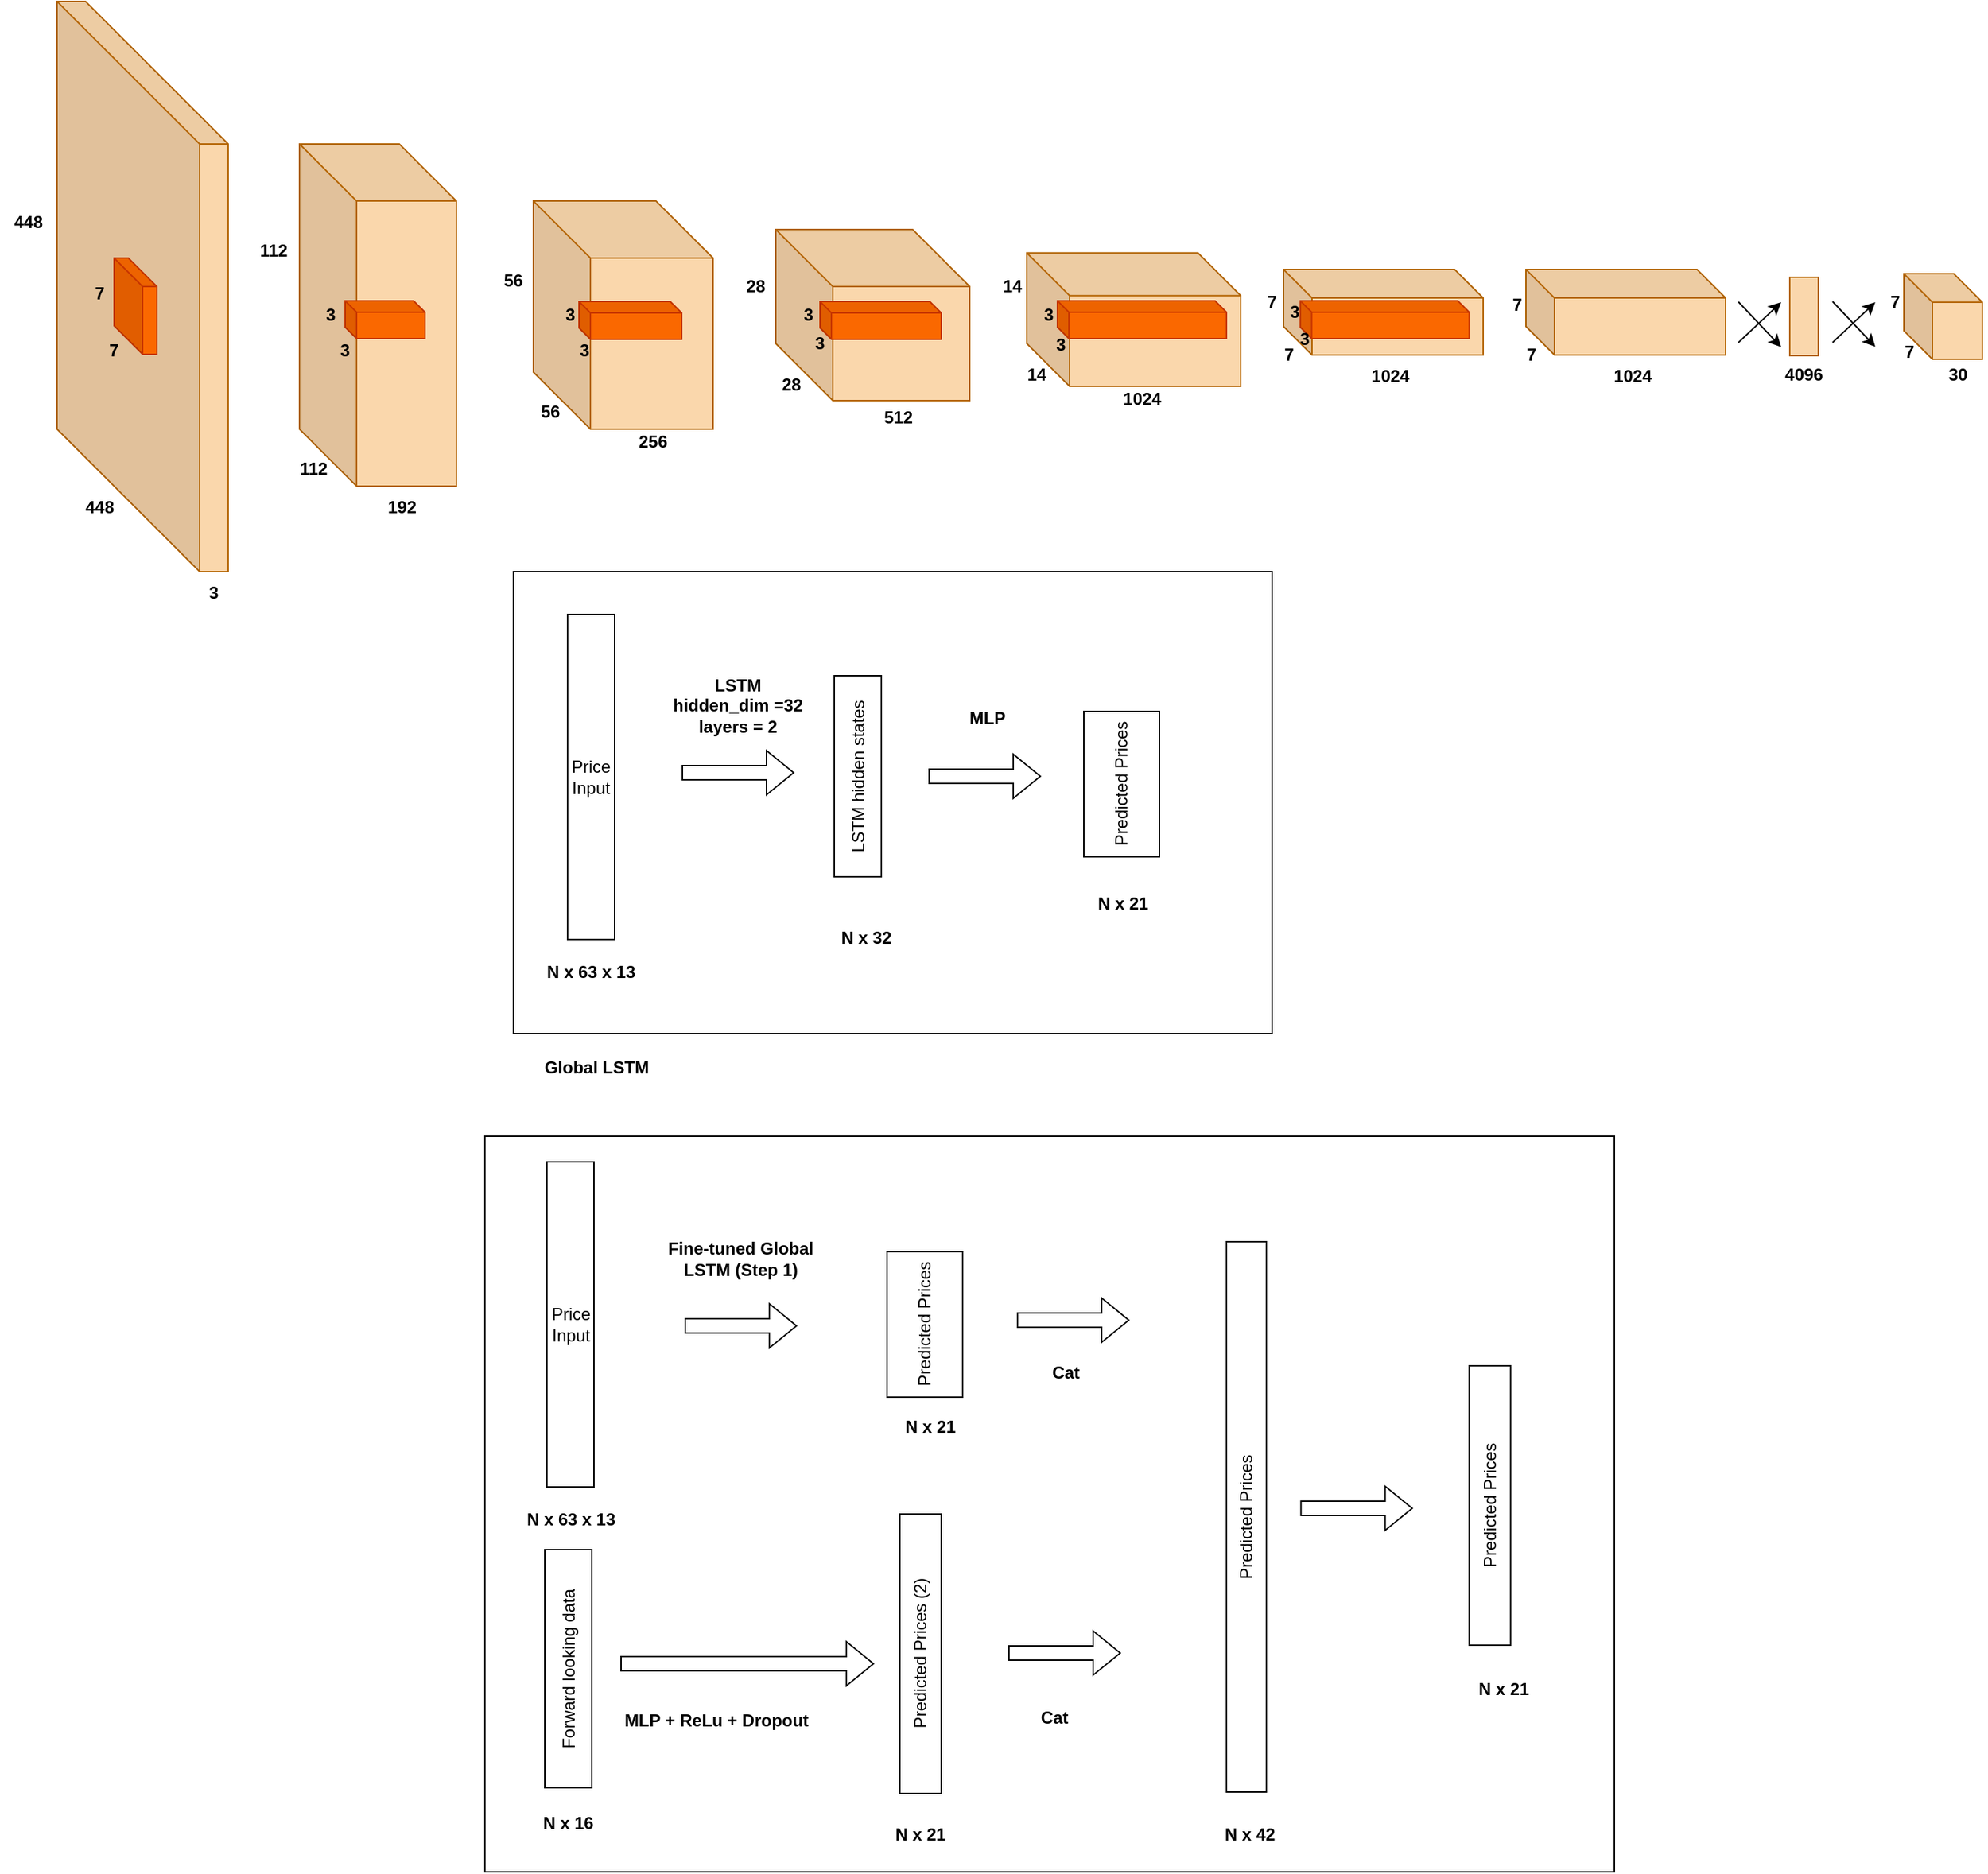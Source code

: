 <mxfile version="20.5.1" type="device"><diagram id="zFlVRU_5h1scILDpNqvU" name="Page-1"><mxGraphModel dx="1320" dy="804" grid="0" gridSize="10" guides="1" tooltips="1" connect="1" arrows="1" fold="1" page="1" pageScale="1" pageWidth="1654" pageHeight="1169" background="#FFFFFF" math="0" shadow="0"><root><mxCell id="0"/><mxCell id="1" parent="0"/><mxCell id="mGtpvh5EcWZ_MWPxrZqT-53" value="" style="rounded=0;whiteSpace=wrap;html=1;labelBackgroundColor=#00FFFF;" vertex="1" parent="1"><mxGeometry x="360" y="1056" width="792" height="516" as="geometry"/></mxCell><mxCell id="mGtpvh5EcWZ_MWPxrZqT-16" value="" style="rounded=0;whiteSpace=wrap;html=1;labelBackgroundColor=#00FFFF;" vertex="1" parent="1"><mxGeometry x="380" y="660" width="532" height="324" as="geometry"/></mxCell><mxCell id="fAfMOuDEGAaXCi6AJNAk-10" value="" style="shape=cube;whiteSpace=wrap;html=1;boundedLbl=1;backgroundOutline=1;darkOpacity=0.05;darkOpacity2=0.1;size=100;perimeterSpacing=0;strokeColor=#b46504;fillColor=#fad7ac;" parent="1" vertex="1"><mxGeometry x="60" y="260" width="120" height="400" as="geometry"/></mxCell><mxCell id="fAfMOuDEGAaXCi6AJNAk-14" value="3" style="text;html=1;strokeColor=none;fillColor=none;align=center;verticalAlign=middle;whiteSpace=wrap;rounded=0;fontStyle=1" parent="1" vertex="1"><mxGeometry x="150" y="660" width="40" height="30" as="geometry"/></mxCell><mxCell id="fAfMOuDEGAaXCi6AJNAk-15" value="448" style="text;html=1;strokeColor=none;fillColor=none;align=center;verticalAlign=middle;whiteSpace=wrap;rounded=0;fontStyle=1" parent="1" vertex="1"><mxGeometry x="70" y="600" width="40" height="30" as="geometry"/></mxCell><mxCell id="fAfMOuDEGAaXCi6AJNAk-16" value="448" style="text;html=1;strokeColor=none;fillColor=none;align=center;verticalAlign=middle;whiteSpace=wrap;rounded=0;fontStyle=1" parent="1" vertex="1"><mxGeometry x="20" y="400" width="40" height="30" as="geometry"/></mxCell><mxCell id="fAfMOuDEGAaXCi6AJNAk-18" value="7" style="text;html=1;strokeColor=none;fillColor=none;align=center;verticalAlign=middle;whiteSpace=wrap;rounded=0;fontStyle=1" parent="1" vertex="1"><mxGeometry x="80" y="490" width="40" height="30" as="geometry"/></mxCell><mxCell id="fAfMOuDEGAaXCi6AJNAk-19" value="7" style="text;html=1;strokeColor=none;fillColor=none;align=center;verticalAlign=middle;whiteSpace=wrap;rounded=0;fontStyle=1" parent="1" vertex="1"><mxGeometry x="70" y="450" width="40" height="30" as="geometry"/></mxCell><mxCell id="fAfMOuDEGAaXCi6AJNAk-21" value="" style="shape=cube;whiteSpace=wrap;html=1;boundedLbl=1;backgroundOutline=1;darkOpacity=0.05;darkOpacity2=0.1;strokeColor=#b46504;fillColor=#fad7ac;size=40;" parent="1" vertex="1"><mxGeometry x="230" y="360" width="110" height="240" as="geometry"/></mxCell><mxCell id="fAfMOuDEGAaXCi6AJNAk-23" value="" style="shape=cube;whiteSpace=wrap;html=1;boundedLbl=1;backgroundOutline=1;darkOpacity=0.05;darkOpacity2=0.1;strokeColor=#C73500;fillColor=#fa6800;fontColor=#000000;size=8;" parent="1" vertex="1"><mxGeometry x="262" y="470" width="56" height="26.5" as="geometry"/></mxCell><mxCell id="fAfMOuDEGAaXCi6AJNAk-24" value="3" style="text;html=1;strokeColor=none;fillColor=none;align=center;verticalAlign=middle;whiteSpace=wrap;rounded=0;fontStyle=1" parent="1" vertex="1"><mxGeometry x="242" y="489.5" width="40" height="30" as="geometry"/></mxCell><mxCell id="fAfMOuDEGAaXCi6AJNAk-25" value="3" style="text;html=1;strokeColor=none;fillColor=none;align=center;verticalAlign=middle;whiteSpace=wrap;rounded=0;fontStyle=1" parent="1" vertex="1"><mxGeometry x="232" y="464.5" width="40" height="30" as="geometry"/></mxCell><mxCell id="fAfMOuDEGAaXCi6AJNAk-26" value="112" style="text;html=1;strokeColor=none;fillColor=none;align=center;verticalAlign=middle;whiteSpace=wrap;rounded=0;fontStyle=1" parent="1" vertex="1"><mxGeometry x="192" y="420" width="40" height="30" as="geometry"/></mxCell><mxCell id="fAfMOuDEGAaXCi6AJNAk-27" value="112" style="text;html=1;strokeColor=none;fillColor=none;align=center;verticalAlign=middle;whiteSpace=wrap;rounded=0;fontStyle=1" parent="1" vertex="1"><mxGeometry x="220" y="573" width="40" height="30" as="geometry"/></mxCell><mxCell id="fAfMOuDEGAaXCi6AJNAk-28" value="192" style="text;html=1;strokeColor=none;fillColor=none;align=center;verticalAlign=middle;whiteSpace=wrap;rounded=0;fontStyle=1" parent="1" vertex="1"><mxGeometry x="282" y="600" width="40" height="30" as="geometry"/></mxCell><mxCell id="fAfMOuDEGAaXCi6AJNAk-29" value="" style="shape=cube;whiteSpace=wrap;html=1;boundedLbl=1;backgroundOutline=1;darkOpacity=0.05;darkOpacity2=0.1;strokeColor=#b46504;fillColor=#fad7ac;size=40;" parent="1" vertex="1"><mxGeometry x="394" y="400" width="126" height="160" as="geometry"/></mxCell><mxCell id="fAfMOuDEGAaXCi6AJNAk-31" value="" style="shape=cube;whiteSpace=wrap;html=1;boundedLbl=1;backgroundOutline=1;darkOpacity=0.05;darkOpacity2=0.1;strokeColor=#C73500;fillColor=#fa6800;fontColor=#000000;" parent="1" vertex="1"><mxGeometry x="100" y="440" width="30" height="67.5" as="geometry"/></mxCell><mxCell id="fAfMOuDEGAaXCi6AJNAk-33" value="56" style="text;html=1;strokeColor=none;fillColor=none;align=center;verticalAlign=middle;whiteSpace=wrap;rounded=0;fontStyle=1" parent="1" vertex="1"><mxGeometry x="360" y="440.5" width="40" height="30" as="geometry"/></mxCell><mxCell id="fAfMOuDEGAaXCi6AJNAk-34" value="56" style="text;html=1;strokeColor=none;fillColor=none;align=center;verticalAlign=middle;whiteSpace=wrap;rounded=0;fontStyle=1" parent="1" vertex="1"><mxGeometry x="386" y="540" width="40" height="15" as="geometry"/></mxCell><mxCell id="fAfMOuDEGAaXCi6AJNAk-35" value="" style="shape=cube;whiteSpace=wrap;html=1;boundedLbl=1;backgroundOutline=1;darkOpacity=0.05;darkOpacity2=0.1;strokeColor=#C73500;fillColor=#fa6800;fontColor=#000000;size=8;" parent="1" vertex="1"><mxGeometry x="426" y="470.5" width="72" height="26.5" as="geometry"/></mxCell><mxCell id="fAfMOuDEGAaXCi6AJNAk-36" value="3" style="text;html=1;strokeColor=none;fillColor=none;align=center;verticalAlign=middle;whiteSpace=wrap;rounded=0;fontStyle=1" parent="1" vertex="1"><mxGeometry x="410" y="490" width="40" height="30" as="geometry"/></mxCell><mxCell id="fAfMOuDEGAaXCi6AJNAk-37" value="3" style="text;html=1;strokeColor=none;fillColor=none;align=center;verticalAlign=middle;whiteSpace=wrap;rounded=0;fontStyle=1" parent="1" vertex="1"><mxGeometry x="400" y="465" width="40" height="30" as="geometry"/></mxCell><mxCell id="fAfMOuDEGAaXCi6AJNAk-38" value="" style="shape=cube;whiteSpace=wrap;html=1;boundedLbl=1;backgroundOutline=1;darkOpacity=0.05;darkOpacity2=0.1;strokeColor=#b46504;fillColor=#fad7ac;size=40;" parent="1" vertex="1"><mxGeometry x="564" y="420" width="136" height="120" as="geometry"/></mxCell><mxCell id="fAfMOuDEGAaXCi6AJNAk-39" value="256" style="text;html=1;strokeColor=none;fillColor=none;align=center;verticalAlign=middle;whiteSpace=wrap;rounded=0;fontStyle=1" parent="1" vertex="1"><mxGeometry x="458" y="554" width="40" height="30" as="geometry"/></mxCell><mxCell id="fAfMOuDEGAaXCi6AJNAk-40" value="512" style="text;html=1;strokeColor=none;fillColor=none;align=center;verticalAlign=middle;whiteSpace=wrap;rounded=0;fontStyle=1" parent="1" vertex="1"><mxGeometry x="630" y="536.5" width="40" height="30" as="geometry"/></mxCell><mxCell id="fAfMOuDEGAaXCi6AJNAk-41" value="" style="shape=cube;whiteSpace=wrap;html=1;boundedLbl=1;backgroundOutline=1;darkOpacity=0.05;darkOpacity2=0.1;strokeColor=#C73500;fillColor=#fa6800;fontColor=#000000;size=8;" parent="1" vertex="1"><mxGeometry x="595" y="470.5" width="85" height="26.5" as="geometry"/></mxCell><mxCell id="fAfMOuDEGAaXCi6AJNAk-42" value="3" style="text;html=1;strokeColor=none;fillColor=none;align=center;verticalAlign=middle;whiteSpace=wrap;rounded=0;fontStyle=1" parent="1" vertex="1"><mxGeometry x="575" y="485" width="40" height="30" as="geometry"/></mxCell><mxCell id="fAfMOuDEGAaXCi6AJNAk-43" value="3" style="text;html=1;strokeColor=none;fillColor=none;align=center;verticalAlign=middle;whiteSpace=wrap;rounded=0;fontStyle=1" parent="1" vertex="1"><mxGeometry x="567" y="465" width="40" height="30" as="geometry"/></mxCell><mxCell id="fAfMOuDEGAaXCi6AJNAk-47" value="28" style="text;html=1;strokeColor=none;fillColor=none;align=center;verticalAlign=middle;whiteSpace=wrap;rounded=0;fontStyle=1" parent="1" vertex="1"><mxGeometry x="530" y="445" width="40" height="30" as="geometry"/></mxCell><mxCell id="fAfMOuDEGAaXCi6AJNAk-49" value="28" style="text;html=1;strokeColor=none;fillColor=none;align=center;verticalAlign=middle;whiteSpace=wrap;rounded=0;fontStyle=1" parent="1" vertex="1"><mxGeometry x="555" y="514" width="40" height="30" as="geometry"/></mxCell><mxCell id="fAfMOuDEGAaXCi6AJNAk-51" value="" style="shape=cube;whiteSpace=wrap;html=1;boundedLbl=1;backgroundOutline=1;darkOpacity=0.05;darkOpacity2=0.1;strokeColor=#b46504;fillColor=#fad7ac;size=30;" parent="1" vertex="1"><mxGeometry x="740" y="436.38" width="150" height="93.62" as="geometry"/></mxCell><mxCell id="fAfMOuDEGAaXCi6AJNAk-52" value="1024" style="text;html=1;strokeColor=none;fillColor=none;align=center;verticalAlign=middle;whiteSpace=wrap;rounded=0;fontStyle=1" parent="1" vertex="1"><mxGeometry x="800.75" y="524" width="40" height="30" as="geometry"/></mxCell><mxCell id="fAfMOuDEGAaXCi6AJNAk-53" value="14" style="text;html=1;strokeColor=none;fillColor=none;align=center;verticalAlign=middle;whiteSpace=wrap;rounded=0;fontStyle=1" parent="1" vertex="1"><mxGeometry x="710" y="445" width="40" height="30" as="geometry"/></mxCell><mxCell id="fAfMOuDEGAaXCi6AJNAk-54" value="14" style="text;html=1;strokeColor=none;fillColor=none;align=center;verticalAlign=middle;whiteSpace=wrap;rounded=0;fontStyle=1" parent="1" vertex="1"><mxGeometry x="727" y="506.5" width="40" height="30" as="geometry"/></mxCell><mxCell id="fAfMOuDEGAaXCi6AJNAk-55" value="" style="shape=cube;whiteSpace=wrap;html=1;boundedLbl=1;backgroundOutline=1;darkOpacity=0.05;darkOpacity2=0.1;strokeColor=#C73500;fillColor=#fa6800;fontColor=#000000;size=8;" parent="1" vertex="1"><mxGeometry x="761.5" y="470" width="118.5" height="26.5" as="geometry"/></mxCell><mxCell id="fAfMOuDEGAaXCi6AJNAk-56" value="3" style="text;html=1;strokeColor=none;fillColor=none;align=center;verticalAlign=middle;whiteSpace=wrap;rounded=0;fontStyle=1" parent="1" vertex="1"><mxGeometry x="744" y="486" width="40" height="30" as="geometry"/></mxCell><mxCell id="fAfMOuDEGAaXCi6AJNAk-57" value="3" style="text;html=1;strokeColor=none;fillColor=none;align=center;verticalAlign=middle;whiteSpace=wrap;rounded=0;fontStyle=1" parent="1" vertex="1"><mxGeometry x="740" y="465" width="31" height="30" as="geometry"/></mxCell><mxCell id="fAfMOuDEGAaXCi6AJNAk-59" value="" style="shape=cube;whiteSpace=wrap;html=1;boundedLbl=1;backgroundOutline=1;darkOpacity=0.05;darkOpacity2=0.1;strokeColor=#b46504;fillColor=#fad7ac;size=20;" parent="1" vertex="1"><mxGeometry x="920" y="448" width="140" height="60" as="geometry"/></mxCell><mxCell id="fAfMOuDEGAaXCi6AJNAk-60" value="" style="shape=cube;whiteSpace=wrap;html=1;boundedLbl=1;backgroundOutline=1;darkOpacity=0.05;darkOpacity2=0.1;strokeColor=#C73500;fillColor=#fa6800;fontColor=#000000;size=8;" parent="1" vertex="1"><mxGeometry x="931.75" y="470" width="118.5" height="26.5" as="geometry"/></mxCell><mxCell id="fAfMOuDEGAaXCi6AJNAk-61" value="7" style="text;html=1;strokeColor=none;fillColor=none;align=center;verticalAlign=middle;whiteSpace=wrap;rounded=0;fontStyle=1" parent="1" vertex="1"><mxGeometry x="891.75" y="456" width="40" height="30" as="geometry"/></mxCell><mxCell id="fAfMOuDEGAaXCi6AJNAk-63" value="7" style="text;html=1;strokeColor=none;fillColor=none;align=center;verticalAlign=middle;whiteSpace=wrap;rounded=0;fontStyle=1" parent="1" vertex="1"><mxGeometry x="904" y="492.5" width="40" height="30" as="geometry"/></mxCell><mxCell id="fAfMOuDEGAaXCi6AJNAk-64" value="3" style="text;html=1;strokeColor=none;fillColor=none;align=center;verticalAlign=middle;whiteSpace=wrap;rounded=0;fontStyle=1" parent="1" vertex="1"><mxGeometry x="915" y="464.5" width="26" height="26.5" as="geometry"/></mxCell><mxCell id="fAfMOuDEGAaXCi6AJNAk-65" value="3" style="text;html=1;strokeColor=none;fillColor=none;align=center;verticalAlign=middle;whiteSpace=wrap;rounded=0;fontStyle=1" parent="1" vertex="1"><mxGeometry x="915" y="482" width="40" height="30" as="geometry"/></mxCell><mxCell id="fAfMOuDEGAaXCi6AJNAk-66" value="1024" style="text;html=1;strokeColor=none;fillColor=none;align=center;verticalAlign=middle;whiteSpace=wrap;rounded=0;fontStyle=1" parent="1" vertex="1"><mxGeometry x="975" y="508" width="40" height="30" as="geometry"/></mxCell><mxCell id="fAfMOuDEGAaXCi6AJNAk-79" value="" style="shape=cube;whiteSpace=wrap;html=1;boundedLbl=1;backgroundOutline=1;darkOpacity=0.05;darkOpacity2=0.1;strokeColor=#b46504;fillColor=#fad7ac;size=20;" parent="1" vertex="1"><mxGeometry x="1090" y="448" width="140" height="60" as="geometry"/></mxCell><mxCell id="fAfMOuDEGAaXCi6AJNAk-81" value="7" style="text;html=1;strokeColor=none;fillColor=none;align=center;verticalAlign=middle;whiteSpace=wrap;rounded=0;fontStyle=1" parent="1" vertex="1"><mxGeometry x="1074" y="492.5" width="40" height="30" as="geometry"/></mxCell><mxCell id="fAfMOuDEGAaXCi6AJNAk-84" value="1024" style="text;html=1;strokeColor=none;fillColor=none;align=center;verticalAlign=middle;whiteSpace=wrap;rounded=0;fontStyle=1" parent="1" vertex="1"><mxGeometry x="1145" y="508" width="40" height="30" as="geometry"/></mxCell><mxCell id="fAfMOuDEGAaXCi6AJNAk-85" value="7" style="text;html=1;strokeColor=none;fillColor=none;align=center;verticalAlign=middle;whiteSpace=wrap;rounded=0;fontStyle=1" parent="1" vertex="1"><mxGeometry x="1064" y="458" width="40" height="30" as="geometry"/></mxCell><mxCell id="fAfMOuDEGAaXCi6AJNAk-86" value="" style="rounded=0;whiteSpace=wrap;html=1;strokeColor=#b46504;fillColor=#fad7ac;rotation=90;" parent="1" vertex="1"><mxGeometry x="1257.5" y="471" width="55" height="20" as="geometry"/></mxCell><mxCell id="fAfMOuDEGAaXCi6AJNAk-87" value="4096" style="text;html=1;strokeColor=none;fillColor=none;align=center;verticalAlign=middle;whiteSpace=wrap;rounded=0;fontStyle=1" parent="1" vertex="1"><mxGeometry x="1265" y="506.5" width="40" height="30" as="geometry"/></mxCell><mxCell id="fAfMOuDEGAaXCi6AJNAk-88" value="" style="endArrow=classic;html=1;" parent="1" edge="1"><mxGeometry width="50" height="50" relative="1" as="geometry"><mxPoint x="1239" y="499.25" as="sourcePoint"/><mxPoint x="1269" y="471" as="targetPoint"/></mxGeometry></mxCell><mxCell id="fAfMOuDEGAaXCi6AJNAk-90" value="" style="endArrow=classic;html=1;" parent="1" edge="1"><mxGeometry width="50" height="50" relative="1" as="geometry"><mxPoint x="1239" y="470.75" as="sourcePoint"/><mxPoint x="1269" y="502.5" as="targetPoint"/></mxGeometry></mxCell><mxCell id="fAfMOuDEGAaXCi6AJNAk-91" value="" style="shape=cube;whiteSpace=wrap;html=1;boundedLbl=1;backgroundOutline=1;darkOpacity=0.05;darkOpacity2=0.1;strokeColor=#b46504;fillColor=#fad7ac;size=20;" parent="1" vertex="1"><mxGeometry x="1355" y="451" width="55" height="60" as="geometry"/></mxCell><mxCell id="fAfMOuDEGAaXCi6AJNAk-92" value="30" style="text;html=1;strokeColor=none;fillColor=none;align=center;verticalAlign=middle;whiteSpace=wrap;rounded=0;fontStyle=1" parent="1" vertex="1"><mxGeometry x="1373" y="507" width="40" height="30" as="geometry"/></mxCell><mxCell id="fAfMOuDEGAaXCi6AJNAk-93" value="7" style="text;html=1;strokeColor=none;fillColor=none;align=center;verticalAlign=middle;whiteSpace=wrap;rounded=0;fontStyle=1" parent="1" vertex="1"><mxGeometry x="1339" y="490.5" width="40" height="30" as="geometry"/></mxCell><mxCell id="fAfMOuDEGAaXCi6AJNAk-94" value="7" style="text;html=1;strokeColor=none;fillColor=none;align=center;verticalAlign=middle;whiteSpace=wrap;rounded=0;fontStyle=1" parent="1" vertex="1"><mxGeometry x="1329" y="456" width="40" height="30" as="geometry"/></mxCell><mxCell id="fAfMOuDEGAaXCi6AJNAk-106" value="" style="endArrow=classic;html=1;" parent="1" edge="1"><mxGeometry width="50" height="50" relative="1" as="geometry"><mxPoint x="1305" y="470.5" as="sourcePoint"/><mxPoint x="1335" y="502.25" as="targetPoint"/></mxGeometry></mxCell><mxCell id="fAfMOuDEGAaXCi6AJNAk-107" value="" style="endArrow=classic;html=1;" parent="1" edge="1"><mxGeometry width="50" height="50" relative="1" as="geometry"><mxPoint x="1305" y="499.25" as="sourcePoint"/><mxPoint x="1335" y="471" as="targetPoint"/></mxGeometry></mxCell><mxCell id="mGtpvh5EcWZ_MWPxrZqT-2" value="LSTM&lt;br&gt;hidden_dim =32&lt;br&gt;layers = 2" style="text;html=1;strokeColor=none;fillColor=none;align=center;verticalAlign=middle;whiteSpace=wrap;rounded=0;fontStyle=1" vertex="1" parent="1"><mxGeometry x="470" y="739" width="135" height="30" as="geometry"/></mxCell><mxCell id="mGtpvh5EcWZ_MWPxrZqT-3" value="Price&lt;br&gt;Input" style="rounded=0;whiteSpace=wrap;html=1;" vertex="1" parent="1"><mxGeometry x="418" y="690" width="33" height="228" as="geometry"/></mxCell><mxCell id="mGtpvh5EcWZ_MWPxrZqT-5" value="N x 63 x 13" style="text;html=1;strokeColor=none;fillColor=none;align=center;verticalAlign=middle;whiteSpace=wrap;rounded=0;fontStyle=1" vertex="1" parent="1"><mxGeometry x="367" y="926" width="135" height="30" as="geometry"/></mxCell><mxCell id="mGtpvh5EcWZ_MWPxrZqT-6" value="LSTM hidden states" style="rounded=0;whiteSpace=wrap;html=1;horizontal=0;" vertex="1" parent="1"><mxGeometry x="605" y="733" width="33" height="141" as="geometry"/></mxCell><mxCell id="mGtpvh5EcWZ_MWPxrZqT-7" value="N x 32" style="text;html=1;strokeColor=none;fillColor=none;align=center;verticalAlign=middle;whiteSpace=wrap;rounded=0;fontStyle=1" vertex="1" parent="1"><mxGeometry x="560" y="902" width="135" height="30" as="geometry"/></mxCell><mxCell id="mGtpvh5EcWZ_MWPxrZqT-8" value="" style="shape=flexArrow;endArrow=classic;html=1;rounded=0;" edge="1" parent="1"><mxGeometry width="50" height="50" relative="1" as="geometry"><mxPoint x="498" y="801" as="sourcePoint"/><mxPoint x="577" y="801" as="targetPoint"/></mxGeometry></mxCell><mxCell id="mGtpvh5EcWZ_MWPxrZqT-11" value="" style="shape=flexArrow;endArrow=classic;html=1;rounded=0;" edge="1" parent="1"><mxGeometry width="50" height="50" relative="1" as="geometry"><mxPoint x="671" y="803.5" as="sourcePoint"/><mxPoint x="750" y="803.5" as="targetPoint"/></mxGeometry></mxCell><mxCell id="mGtpvh5EcWZ_MWPxrZqT-12" value="MLP" style="text;html=1;strokeColor=none;fillColor=none;align=center;verticalAlign=middle;whiteSpace=wrap;rounded=0;fontStyle=1" vertex="1" parent="1"><mxGeometry x="645" y="748" width="135" height="30" as="geometry"/></mxCell><mxCell id="mGtpvh5EcWZ_MWPxrZqT-13" value="Predicted Prices" style="rounded=0;whiteSpace=wrap;html=1;horizontal=0;" vertex="1" parent="1"><mxGeometry x="780" y="758" width="53" height="102" as="geometry"/></mxCell><mxCell id="mGtpvh5EcWZ_MWPxrZqT-14" value="N x 21" style="text;html=1;strokeColor=none;fillColor=none;align=center;verticalAlign=middle;whiteSpace=wrap;rounded=0;fontStyle=1" vertex="1" parent="1"><mxGeometry x="740" y="878" width="135" height="30" as="geometry"/></mxCell><mxCell id="mGtpvh5EcWZ_MWPxrZqT-17" value="Global LSTM" style="text;html=1;strokeColor=none;fillColor=none;align=center;verticalAlign=middle;whiteSpace=wrap;rounded=0;fontStyle=1" vertex="1" parent="1"><mxGeometry x="394" y="993" width="89" height="30" as="geometry"/></mxCell><mxCell id="mGtpvh5EcWZ_MWPxrZqT-19" value="Price&lt;br&gt;Input" style="rounded=0;whiteSpace=wrap;html=1;" vertex="1" parent="1"><mxGeometry x="403.5" y="1074" width="33" height="228" as="geometry"/></mxCell><mxCell id="mGtpvh5EcWZ_MWPxrZqT-20" value="N x 63 x 13" style="text;html=1;strokeColor=none;fillColor=none;align=center;verticalAlign=middle;whiteSpace=wrap;rounded=0;fontStyle=1" vertex="1" parent="1"><mxGeometry x="352.5" y="1310" width="135" height="30" as="geometry"/></mxCell><mxCell id="mGtpvh5EcWZ_MWPxrZqT-24" value="Fine-tuned Global LSTM (Step 1)" style="text;html=1;strokeColor=none;fillColor=none;align=center;verticalAlign=middle;whiteSpace=wrap;rounded=0;fontStyle=1" vertex="1" parent="1"><mxGeometry x="472" y="1127" width="135" height="30" as="geometry"/></mxCell><mxCell id="mGtpvh5EcWZ_MWPxrZqT-25" value="" style="shape=flexArrow;endArrow=classic;html=1;rounded=0;" edge="1" parent="1"><mxGeometry width="50" height="50" relative="1" as="geometry"><mxPoint x="500" y="1189" as="sourcePoint"/><mxPoint x="579" y="1189" as="targetPoint"/></mxGeometry></mxCell><mxCell id="mGtpvh5EcWZ_MWPxrZqT-26" value="Predicted Prices" style="rounded=0;whiteSpace=wrap;html=1;horizontal=0;" vertex="1" parent="1"><mxGeometry x="642" y="1137" width="53" height="102" as="geometry"/></mxCell><mxCell id="mGtpvh5EcWZ_MWPxrZqT-27" value="N x 21" style="text;html=1;strokeColor=none;fillColor=none;align=center;verticalAlign=middle;whiteSpace=wrap;rounded=0;fontStyle=1" vertex="1" parent="1"><mxGeometry x="605" y="1245" width="135" height="30" as="geometry"/></mxCell><mxCell id="mGtpvh5EcWZ_MWPxrZqT-28" value="Forward looking data" style="rounded=0;whiteSpace=wrap;html=1;horizontal=0;" vertex="1" parent="1"><mxGeometry x="402" y="1346" width="33" height="167" as="geometry"/></mxCell><mxCell id="mGtpvh5EcWZ_MWPxrZqT-29" value="N x 16" style="text;html=1;strokeColor=none;fillColor=none;align=center;verticalAlign=middle;whiteSpace=wrap;rounded=0;fontStyle=1" vertex="1" parent="1"><mxGeometry x="351" y="1523" width="135" height="30" as="geometry"/></mxCell><mxCell id="mGtpvh5EcWZ_MWPxrZqT-30" value="" style="shape=flexArrow;endArrow=classic;html=1;rounded=0;" edge="1" parent="1"><mxGeometry width="50" height="50" relative="1" as="geometry"><mxPoint x="455" y="1426" as="sourcePoint"/><mxPoint x="633" y="1426" as="targetPoint"/></mxGeometry></mxCell><mxCell id="mGtpvh5EcWZ_MWPxrZqT-31" value="MLP + ReLu + Dropout" style="text;html=1;strokeColor=none;fillColor=none;align=center;verticalAlign=middle;whiteSpace=wrap;rounded=0;fontStyle=1" vertex="1" parent="1"><mxGeometry x="455" y="1451" width="135" height="30" as="geometry"/></mxCell><mxCell id="mGtpvh5EcWZ_MWPxrZqT-34" value="N x 21" style="text;html=1;strokeColor=none;fillColor=none;align=center;verticalAlign=middle;whiteSpace=wrap;rounded=0;fontStyle=1" vertex="1" parent="1"><mxGeometry x="598" y="1531" width="135" height="30" as="geometry"/></mxCell><mxCell id="mGtpvh5EcWZ_MWPxrZqT-41" value="Predicted Prices (2)" style="rounded=0;whiteSpace=wrap;html=1;horizontal=0;" vertex="1" parent="1"><mxGeometry x="651" y="1321" width="29" height="196" as="geometry"/></mxCell><mxCell id="mGtpvh5EcWZ_MWPxrZqT-43" value="" style="shape=flexArrow;endArrow=classic;html=1;rounded=0;" edge="1" parent="1"><mxGeometry width="50" height="50" relative="1" as="geometry"><mxPoint x="733" y="1185" as="sourcePoint"/><mxPoint x="812" y="1185" as="targetPoint"/></mxGeometry></mxCell><mxCell id="mGtpvh5EcWZ_MWPxrZqT-44" value="" style="shape=flexArrow;endArrow=classic;html=1;rounded=0;" edge="1" parent="1"><mxGeometry width="50" height="50" relative="1" as="geometry"><mxPoint x="727" y="1418.5" as="sourcePoint"/><mxPoint x="806" y="1418.5" as="targetPoint"/></mxGeometry></mxCell><mxCell id="mGtpvh5EcWZ_MWPxrZqT-45" value="Cat" style="text;html=1;strokeColor=none;fillColor=none;align=center;verticalAlign=middle;whiteSpace=wrap;rounded=0;fontStyle=1" vertex="1" parent="1"><mxGeometry x="692" y="1449" width="135" height="30" as="geometry"/></mxCell><mxCell id="mGtpvh5EcWZ_MWPxrZqT-46" value="Cat" style="text;html=1;strokeColor=none;fillColor=none;align=center;verticalAlign=middle;whiteSpace=wrap;rounded=0;fontStyle=1" vertex="1" parent="1"><mxGeometry x="700" y="1207" width="135" height="30" as="geometry"/></mxCell><mxCell id="mGtpvh5EcWZ_MWPxrZqT-47" value="Predicted Prices" style="rounded=0;whiteSpace=wrap;html=1;horizontal=0;" vertex="1" parent="1"><mxGeometry x="880" y="1130" width="28" height="386" as="geometry"/></mxCell><mxCell id="mGtpvh5EcWZ_MWPxrZqT-48" value="N x 42" style="text;html=1;strokeColor=none;fillColor=none;align=center;verticalAlign=middle;whiteSpace=wrap;rounded=0;fontStyle=1" vertex="1" parent="1"><mxGeometry x="829" y="1531" width="135" height="30" as="geometry"/></mxCell><mxCell id="mGtpvh5EcWZ_MWPxrZqT-49" value="" style="shape=flexArrow;endArrow=classic;html=1;rounded=0;" edge="1" parent="1"><mxGeometry width="50" height="50" relative="1" as="geometry"><mxPoint x="931.75" y="1317" as="sourcePoint"/><mxPoint x="1010.75" y="1317" as="targetPoint"/></mxGeometry></mxCell><mxCell id="mGtpvh5EcWZ_MWPxrZqT-50" value="Predicted Prices" style="rounded=0;whiteSpace=wrap;html=1;horizontal=0;" vertex="1" parent="1"><mxGeometry x="1050.25" y="1217" width="29" height="196" as="geometry"/></mxCell><mxCell id="mGtpvh5EcWZ_MWPxrZqT-51" value="N x 21" style="text;html=1;strokeColor=none;fillColor=none;align=center;verticalAlign=middle;whiteSpace=wrap;rounded=0;fontStyle=1" vertex="1" parent="1"><mxGeometry x="1007" y="1429" width="135" height="30" as="geometry"/></mxCell></root></mxGraphModel></diagram></mxfile>